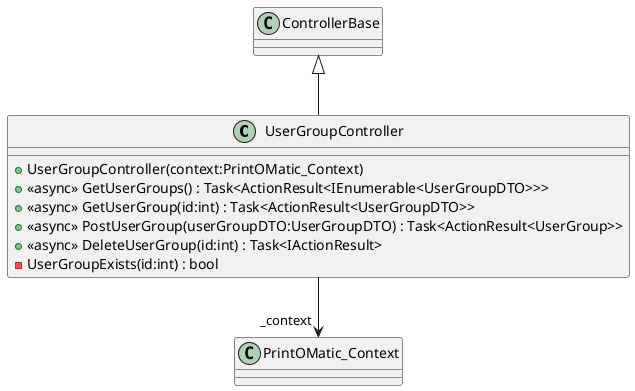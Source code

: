 @startuml
class UserGroupController {
    + UserGroupController(context:PrintOMatic_Context)
    + <<async>> GetUserGroups() : Task<ActionResult<IEnumerable<UserGroupDTO>>>
    + <<async>> GetUserGroup(id:int) : Task<ActionResult<UserGroupDTO>>
    + <<async>> PostUserGroup(userGroupDTO:UserGroupDTO) : Task<ActionResult<UserGroup>>
    + <<async>> DeleteUserGroup(id:int) : Task<IActionResult>
    - UserGroupExists(id:int) : bool
}
ControllerBase <|-- UserGroupController
UserGroupController --> "_context" PrintOMatic_Context
@enduml
